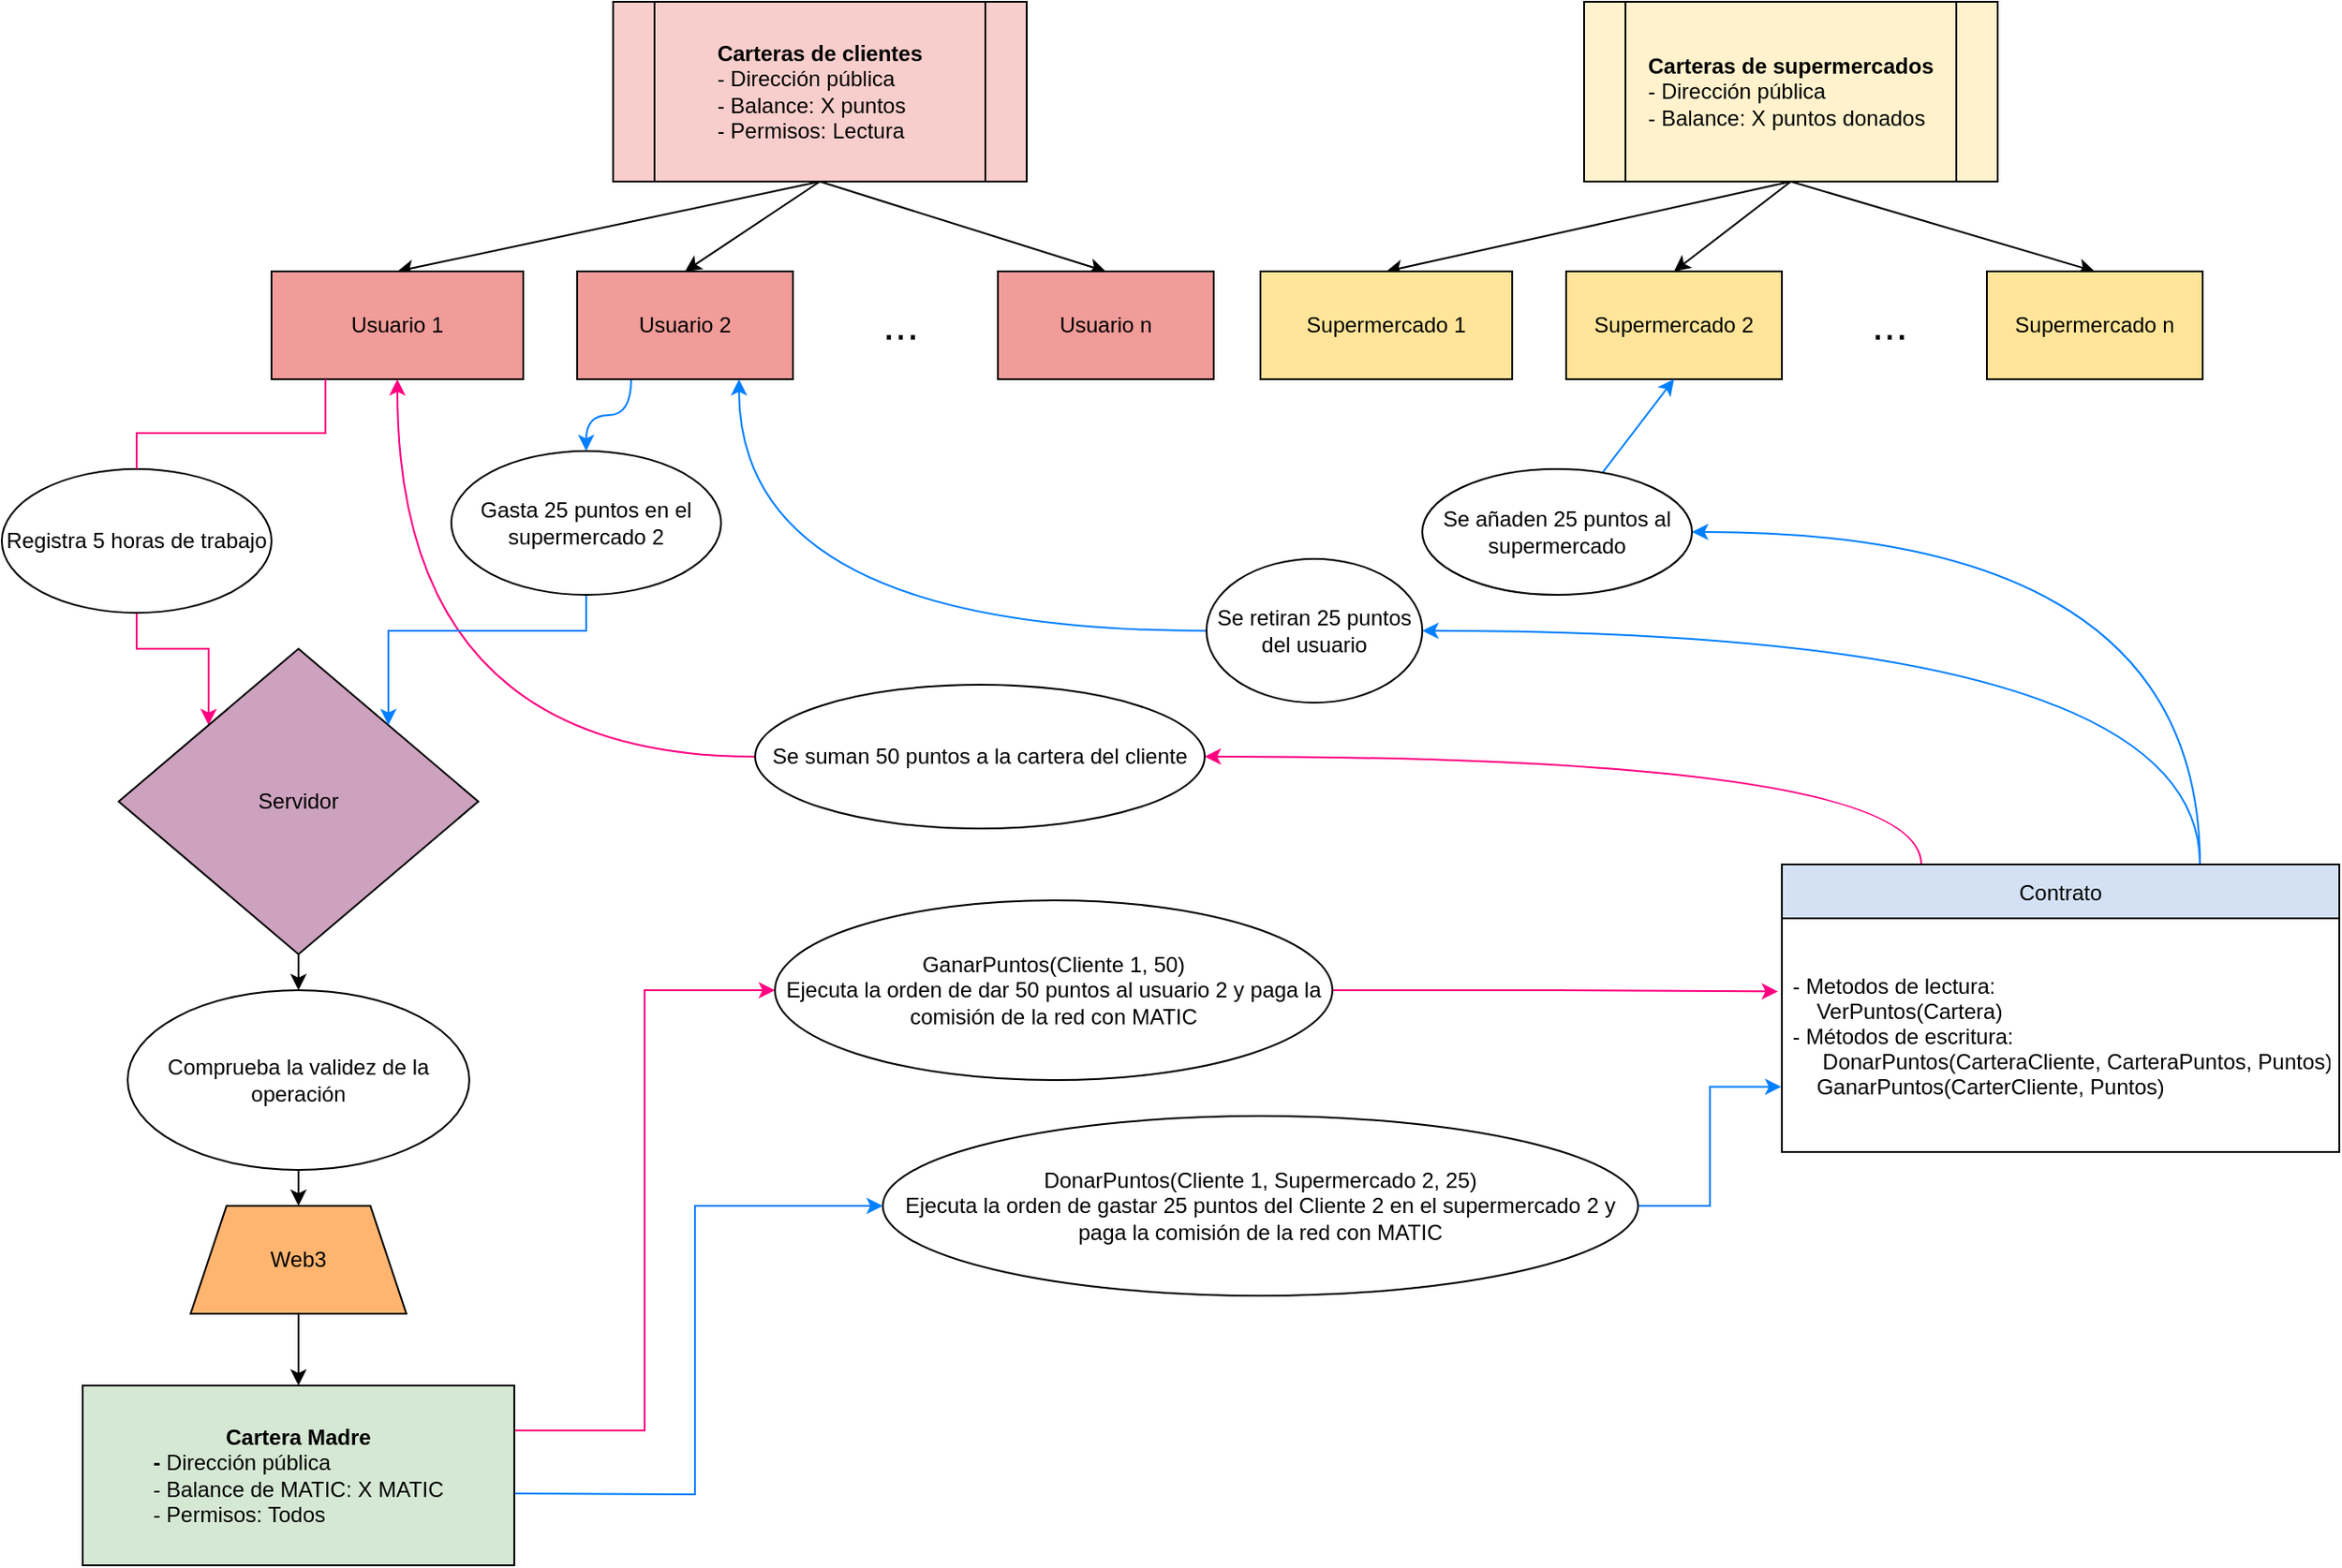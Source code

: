 <mxfile version="17.1.0" type="github">
  <diagram id="tUxr16UzHkLMd2SmbaSk" name="Page-1">
    <mxGraphModel dx="2249" dy="726" grid="1" gridSize="10" guides="1" tooltips="1" connect="1" arrows="1" fold="1" page="1" pageScale="1" pageWidth="827" pageHeight="1169" math="0" shadow="0">
      <root>
        <mxCell id="0" />
        <mxCell id="1" parent="0" />
        <mxCell id="Mc4nvprI8IaPf4unHZPA-45" style="edgeStyle=elbowEdgeStyle;rounded=0;orthogonalLoop=1;jettySize=auto;html=1;exitX=1;exitY=0.25;exitDx=0;exitDy=0;fontSize=12;strokeColor=#FF0080;fillColor=#0000FF;" parent="1" source="Mc4nvprI8IaPf4unHZPA-1" target="Mc4nvprI8IaPf4unHZPA-43" edge="1">
          <mxGeometry relative="1" as="geometry" />
        </mxCell>
        <mxCell id="Mc4nvprI8IaPf4unHZPA-56" style="edgeStyle=orthogonalEdgeStyle;rounded=0;orthogonalLoop=1;jettySize=auto;html=1;entryX=0;entryY=0.5;entryDx=0;entryDy=0;fontSize=12;strokeColor=#007FFF;fillColor=#0000FF;" parent="1" target="Mc4nvprI8IaPf4unHZPA-44" edge="1">
          <mxGeometry relative="1" as="geometry">
            <mxPoint x="140" y="1080" as="sourcePoint" />
          </mxGeometry>
        </mxCell>
        <mxCell id="Mc4nvprI8IaPf4unHZPA-1" value="&lt;font&gt;&lt;b style=&quot;font-size: 12px&quot;&gt;Cartera Madre&lt;/b&gt;&lt;br&gt;&lt;div style=&quot;text-align: left&quot;&gt;&lt;b&gt;- &lt;/b&gt;Dirección pública&lt;/div&gt;&lt;/font&gt;&lt;div style=&quot;text-align: left&quot;&gt;&lt;span&gt;&lt;font style=&quot;font-size: 12px&quot;&gt;- Balance de MATIC: X MATIC&lt;/font&gt;&lt;/span&gt;&lt;/div&gt;&lt;font style=&quot;font-size: 12px&quot;&gt;&lt;div style=&quot;text-align: left&quot;&gt;- Permisos: Todos&lt;/div&gt;&lt;/font&gt;" style="rounded=0;whiteSpace=wrap;html=1;shadow=0;fillColor=#D5E8D4;" parent="1" vertex="1">
          <mxGeometry x="-95" y="1020" width="240" height="100" as="geometry" />
        </mxCell>
        <mxCell id="Mc4nvprI8IaPf4unHZPA-59" style="edgeStyle=orthogonalEdgeStyle;curved=1;rounded=0;orthogonalLoop=1;jettySize=auto;html=1;exitX=0.25;exitY=0;exitDx=0;exitDy=0;entryX=1;entryY=0.5;entryDx=0;entryDy=0;fontSize=12;strokeColor=#FF0080;fillColor=#FF0080;" parent="1" source="Mc4nvprI8IaPf4unHZPA-85" target="Mc4nvprI8IaPf4unHZPA-50" edge="1">
          <mxGeometry relative="1" as="geometry">
            <mxPoint x="918.5" y="700" as="sourcePoint" />
          </mxGeometry>
        </mxCell>
        <mxCell id="Mc4nvprI8IaPf4unHZPA-72" style="edgeStyle=orthogonalEdgeStyle;curved=1;rounded=0;orthogonalLoop=1;jettySize=auto;html=1;exitX=0.75;exitY=0;exitDx=0;exitDy=0;entryX=1;entryY=0.5;entryDx=0;entryDy=0;fontSize=12;strokeColor=#007FFF;fillColor=#FF0080;elbow=vertical;" parent="1" source="Mc4nvprI8IaPf4unHZPA-85" target="Mc4nvprI8IaPf4unHZPA-71" edge="1">
          <mxGeometry relative="1" as="geometry">
            <mxPoint x="1026" y="700" as="sourcePoint" />
          </mxGeometry>
        </mxCell>
        <mxCell id="Mc4nvprI8IaPf4unHZPA-75" style="edgeStyle=orthogonalEdgeStyle;curved=1;rounded=0;orthogonalLoop=1;jettySize=auto;html=1;exitX=0.75;exitY=0;exitDx=0;exitDy=0;entryX=1;entryY=0.5;entryDx=0;entryDy=0;fontSize=12;strokeColor=#007FFF;fillColor=#FF0080;elbow=vertical;" parent="1" source="Mc4nvprI8IaPf4unHZPA-85" target="Mc4nvprI8IaPf4unHZPA-74" edge="1">
          <mxGeometry relative="1" as="geometry">
            <mxPoint x="1026" y="700" as="sourcePoint" />
          </mxGeometry>
        </mxCell>
        <mxCell id="hB_9mjpf4FpQSUmTBsQM-5" style="edgeStyle=none;rounded=0;orthogonalLoop=1;jettySize=auto;html=1;exitX=0.5;exitY=1;exitDx=0;exitDy=0;entryX=0.5;entryY=0;entryDx=0;entryDy=0;fontSize=12;strokeColor=#000000;fillColor=#FF0080;" parent="1" source="Mc4nvprI8IaPf4unHZPA-5" target="Mc4nvprI8IaPf4unHZPA-8" edge="1">
          <mxGeometry relative="1" as="geometry" />
        </mxCell>
        <mxCell id="hB_9mjpf4FpQSUmTBsQM-6" style="edgeStyle=none;rounded=0;orthogonalLoop=1;jettySize=auto;html=1;exitX=0.5;exitY=1;exitDx=0;exitDy=0;entryX=0.5;entryY=0;entryDx=0;entryDy=0;fontSize=12;strokeColor=#000000;fillColor=#FF0080;" parent="1" source="Mc4nvprI8IaPf4unHZPA-5" target="Mc4nvprI8IaPf4unHZPA-16" edge="1">
          <mxGeometry relative="1" as="geometry" />
        </mxCell>
        <mxCell id="hB_9mjpf4FpQSUmTBsQM-7" style="edgeStyle=none;rounded=0;orthogonalLoop=1;jettySize=auto;html=1;exitX=0.5;exitY=1;exitDx=0;exitDy=0;entryX=0.5;entryY=0;entryDx=0;entryDy=0;fontSize=12;strokeColor=#000000;fillColor=#FF0080;" parent="1" source="Mc4nvprI8IaPf4unHZPA-5" target="Mc4nvprI8IaPf4unHZPA-7" edge="1">
          <mxGeometry relative="1" as="geometry" />
        </mxCell>
        <mxCell id="Mc4nvprI8IaPf4unHZPA-5" value="&lt;b&gt;Carteras de clientes&lt;/b&gt;&lt;br&gt;&lt;div style=&quot;text-align: left&quot;&gt;- Dirección pública&lt;/div&gt;&lt;div style=&quot;text-align: left&quot;&gt;&lt;span&gt;- Balance: X puntos&lt;/span&gt;&lt;/div&gt;&lt;div style=&quot;text-align: left&quot;&gt;&lt;span&gt;- Permisos: Lectura&lt;/span&gt;&lt;/div&gt;" style="shape=process;whiteSpace=wrap;html=1;backgroundOutline=1;fillColor=#F8CECC;" parent="1" vertex="1">
          <mxGeometry x="200" y="250" width="230" height="100" as="geometry" />
        </mxCell>
        <mxCell id="Mc4nvprI8IaPf4unHZPA-31" style="edgeStyle=orthogonalEdgeStyle;rounded=0;orthogonalLoop=1;jettySize=auto;html=1;exitX=0.5;exitY=1;exitDx=0;exitDy=0;entryX=0;entryY=0;entryDx=0;entryDy=0;fontSize=12;startArrow=none;strokeColor=#FF0080;" parent="1" source="Mc4nvprI8IaPf4unHZPA-34" target="Mc4nvprI8IaPf4unHZPA-29" edge="1">
          <mxGeometry relative="1" as="geometry" />
        </mxCell>
        <mxCell id="Mc4nvprI8IaPf4unHZPA-7" value="Usuario 1" style="rounded=0;whiteSpace=wrap;html=1;fillColor=#F19C99;" parent="1" vertex="1">
          <mxGeometry x="10" y="400" width="140" height="60" as="geometry" />
        </mxCell>
        <mxCell id="Mc4nvprI8IaPf4unHZPA-54" style="edgeStyle=orthogonalEdgeStyle;curved=1;rounded=0;orthogonalLoop=1;jettySize=auto;html=1;exitX=0.25;exitY=1;exitDx=0;exitDy=0;entryX=0.5;entryY=0;entryDx=0;entryDy=0;fontSize=12;strokeColor=#007FFF;fillColor=#0000FF;" parent="1" source="Mc4nvprI8IaPf4unHZPA-8" target="Mc4nvprI8IaPf4unHZPA-53" edge="1">
          <mxGeometry relative="1" as="geometry" />
        </mxCell>
        <mxCell id="Mc4nvprI8IaPf4unHZPA-8" value="Usuario 2" style="rounded=0;whiteSpace=wrap;html=1;fillColor=#F19C99;" parent="1" vertex="1">
          <mxGeometry x="180" y="400" width="120" height="60" as="geometry" />
        </mxCell>
        <mxCell id="Mc4nvprI8IaPf4unHZPA-15" value="&lt;font style=&quot;font-size: 24px&quot;&gt;...&lt;/font&gt;" style="text;html=1;strokeColor=none;fillColor=none;align=center;verticalAlign=middle;whiteSpace=wrap;rounded=0;fontSize=12;" parent="1" vertex="1">
          <mxGeometry x="330" y="415" width="60" height="30" as="geometry" />
        </mxCell>
        <mxCell id="Mc4nvprI8IaPf4unHZPA-16" value="&lt;font style=&quot;font-size: 12px&quot;&gt;Usuario n&lt;/font&gt;" style="rounded=0;whiteSpace=wrap;html=1;fillColor=#F19C99;" parent="1" vertex="1">
          <mxGeometry x="414" y="400" width="120" height="60" as="geometry" />
        </mxCell>
        <mxCell id="hB_9mjpf4FpQSUmTBsQM-8" style="edgeStyle=none;rounded=0;orthogonalLoop=1;jettySize=auto;html=1;exitX=0.5;exitY=1;exitDx=0;exitDy=0;entryX=0.5;entryY=0;entryDx=0;entryDy=0;fontSize=12;strokeColor=#000000;fillColor=#FF0080;" parent="1" source="Mc4nvprI8IaPf4unHZPA-18" target="Mc4nvprI8IaPf4unHZPA-20" edge="1">
          <mxGeometry relative="1" as="geometry" />
        </mxCell>
        <mxCell id="hB_9mjpf4FpQSUmTBsQM-9" style="edgeStyle=none;rounded=0;orthogonalLoop=1;jettySize=auto;html=1;exitX=0.5;exitY=1;exitDx=0;exitDy=0;entryX=0.5;entryY=0;entryDx=0;entryDy=0;fontSize=12;strokeColor=#000000;fillColor=#FF0080;" parent="1" source="Mc4nvprI8IaPf4unHZPA-18" target="Mc4nvprI8IaPf4unHZPA-21" edge="1">
          <mxGeometry relative="1" as="geometry" />
        </mxCell>
        <mxCell id="hB_9mjpf4FpQSUmTBsQM-10" style="edgeStyle=none;rounded=0;orthogonalLoop=1;jettySize=auto;html=1;exitX=0.5;exitY=1;exitDx=0;exitDy=0;entryX=0.5;entryY=0;entryDx=0;entryDy=0;fontSize=12;strokeColor=#000000;fillColor=#FF0080;" parent="1" source="Mc4nvprI8IaPf4unHZPA-18" target="Mc4nvprI8IaPf4unHZPA-25" edge="1">
          <mxGeometry relative="1" as="geometry" />
        </mxCell>
        <mxCell id="Mc4nvprI8IaPf4unHZPA-18" value="&lt;b&gt;Carteras de supermercados&lt;/b&gt;&lt;br&gt;&lt;div style=&quot;text-align: left&quot;&gt;- Dirección pública&lt;/div&gt;&lt;div style=&quot;text-align: left&quot;&gt;&lt;span&gt;- Balance: X puntos donados&lt;/span&gt;&lt;/div&gt;" style="shape=process;whiteSpace=wrap;html=1;backgroundOutline=1;fillColor=#FFF2CC;" parent="1" vertex="1">
          <mxGeometry x="740" y="250" width="230" height="100" as="geometry" />
        </mxCell>
        <mxCell id="Mc4nvprI8IaPf4unHZPA-20" value="Supermercado 1" style="rounded=0;whiteSpace=wrap;html=1;fillColor=#FFE599;" parent="1" vertex="1">
          <mxGeometry x="560" y="400" width="140" height="60" as="geometry" />
        </mxCell>
        <mxCell id="Mc4nvprI8IaPf4unHZPA-21" value="Supermercado 2" style="rounded=0;whiteSpace=wrap;html=1;fillColor=#FFE599;" parent="1" vertex="1">
          <mxGeometry x="730" y="400" width="120" height="60" as="geometry" />
        </mxCell>
        <mxCell id="Mc4nvprI8IaPf4unHZPA-24" value="&lt;font style=&quot;font-size: 24px&quot;&gt;...&lt;/font&gt;" style="text;html=1;strokeColor=none;fillColor=none;align=center;verticalAlign=middle;whiteSpace=wrap;rounded=0;fontSize=12;" parent="1" vertex="1">
          <mxGeometry x="880" y="415" width="60" height="30" as="geometry" />
        </mxCell>
        <mxCell id="Mc4nvprI8IaPf4unHZPA-25" value="&lt;font style=&quot;font-size: 12px&quot;&gt;Supermercado n&lt;/font&gt;" style="rounded=0;whiteSpace=wrap;html=1;fillColor=#FFE599;" parent="1" vertex="1">
          <mxGeometry x="964" y="400" width="120" height="60" as="geometry" />
        </mxCell>
        <mxCell id="Mc4nvprI8IaPf4unHZPA-78" style="edgeStyle=none;rounded=0;orthogonalLoop=1;jettySize=auto;html=1;exitX=0.5;exitY=1;exitDx=0;exitDy=0;entryX=0.5;entryY=0;entryDx=0;entryDy=0;fontSize=12;strokeColor=#000000;fillColor=#FF0080;elbow=vertical;" parent="1" source="Mc4nvprI8IaPf4unHZPA-29" target="Mc4nvprI8IaPf4unHZPA-77" edge="1">
          <mxGeometry relative="1" as="geometry" />
        </mxCell>
        <mxCell id="Mc4nvprI8IaPf4unHZPA-29" value="Servidor" style="rhombus;whiteSpace=wrap;html=1;fontSize=12;fillColor=#CDA2BE;" parent="1" vertex="1">
          <mxGeometry x="-75" y="610" width="200" height="170" as="geometry" />
        </mxCell>
        <mxCell id="Mc4nvprI8IaPf4unHZPA-36" style="edgeStyle=orthogonalEdgeStyle;rounded=0;orthogonalLoop=1;jettySize=auto;html=1;exitX=0.5;exitY=1;exitDx=0;exitDy=0;entryX=0.5;entryY=0;entryDx=0;entryDy=0;fontSize=12;" parent="1" source="Mc4nvprI8IaPf4unHZPA-32" target="Mc4nvprI8IaPf4unHZPA-1" edge="1">
          <mxGeometry relative="1" as="geometry" />
        </mxCell>
        <mxCell id="Mc4nvprI8IaPf4unHZPA-32" value="Web3" style="shape=trapezoid;perimeter=trapezoidPerimeter;whiteSpace=wrap;html=1;fixedSize=1;fontSize=12;fillColor=#FFB570;" parent="1" vertex="1">
          <mxGeometry x="-35" y="920" width="120" height="60" as="geometry" />
        </mxCell>
        <mxCell id="Mc4nvprI8IaPf4unHZPA-34" value="Registra 5 horas de trabajo" style="ellipse;whiteSpace=wrap;html=1;fontSize=12;" parent="1" vertex="1">
          <mxGeometry x="-140" y="510" width="150" height="80" as="geometry" />
        </mxCell>
        <mxCell id="Mc4nvprI8IaPf4unHZPA-35" value="" style="edgeStyle=orthogonalEdgeStyle;rounded=0;orthogonalLoop=1;jettySize=auto;html=1;entryX=0.5;entryY=0;entryDx=0;entryDy=0;fontSize=12;endArrow=none;strokeColor=#FF0080;fillColor=#0000FF;" parent="1" target="Mc4nvprI8IaPf4unHZPA-34" edge="1">
          <mxGeometry relative="1" as="geometry">
            <mxPoint x="40" y="460" as="sourcePoint" />
            <mxPoint x="140" y="600" as="targetPoint" />
            <Array as="points">
              <mxPoint x="40" y="490" />
              <mxPoint x="-65" y="490" />
            </Array>
          </mxGeometry>
        </mxCell>
        <mxCell id="Mc4nvprI8IaPf4unHZPA-46" style="edgeStyle=orthogonalEdgeStyle;rounded=0;orthogonalLoop=1;jettySize=auto;html=1;exitX=1;exitY=0.5;exitDx=0;exitDy=0;fontSize=12;strokeColor=#FF0080;fillColor=#0000FF;entryX=-0.007;entryY=0.313;entryDx=0;entryDy=0;entryPerimeter=0;" parent="1" source="Mc4nvprI8IaPf4unHZPA-43" target="Mc4nvprI8IaPf4unHZPA-86" edge="1">
          <mxGeometry relative="1" as="geometry">
            <mxPoint x="811" y="725" as="targetPoint" />
          </mxGeometry>
        </mxCell>
        <mxCell id="Mc4nvprI8IaPf4unHZPA-43" value="GanarPuntos(Cliente 1, 50)&lt;br&gt;Ejecuta la orden de dar 50 puntos al usuario 2 y paga la comisión de la red con MATIC" style="ellipse;whiteSpace=wrap;html=1;fontSize=12;" parent="1" vertex="1">
          <mxGeometry x="290" y="750" width="310" height="100" as="geometry" />
        </mxCell>
        <mxCell id="Mc4nvprI8IaPf4unHZPA-58" style="edgeStyle=orthogonalEdgeStyle;rounded=0;orthogonalLoop=1;jettySize=auto;html=1;exitX=1;exitY=0.5;exitDx=0;exitDy=0;entryX=-0.001;entryY=0.721;entryDx=0;entryDy=0;fontSize=12;strokeColor=#007FFF;fillColor=#0000FF;entryPerimeter=0;" parent="1" source="Mc4nvprI8IaPf4unHZPA-44" target="Mc4nvprI8IaPf4unHZPA-86" edge="1">
          <mxGeometry relative="1" as="geometry">
            <mxPoint x="811" y="750" as="targetPoint" />
          </mxGeometry>
        </mxCell>
        <mxCell id="Mc4nvprI8IaPf4unHZPA-44" value="DonarPuntos(Cliente 1, Supermercado 2, 25)&lt;br&gt;Ejecuta la orden de gastar 25 puntos del Cliente 2 en el supermercado 2 y paga la comisión de la red con MATIC" style="ellipse;whiteSpace=wrap;html=1;fontSize=12;" parent="1" vertex="1">
          <mxGeometry x="350" y="870" width="420" height="100" as="geometry" />
        </mxCell>
        <mxCell id="Mc4nvprI8IaPf4unHZPA-60" style="edgeStyle=orthogonalEdgeStyle;curved=1;rounded=0;orthogonalLoop=1;jettySize=auto;html=1;exitX=0;exitY=0.5;exitDx=0;exitDy=0;entryX=0.5;entryY=1;entryDx=0;entryDy=0;fontSize=12;strokeColor=#FF0080;fillColor=#FF0080;" parent="1" source="Mc4nvprI8IaPf4unHZPA-50" target="Mc4nvprI8IaPf4unHZPA-7" edge="1">
          <mxGeometry relative="1" as="geometry" />
        </mxCell>
        <mxCell id="Mc4nvprI8IaPf4unHZPA-50" value="Se suman 50 puntos a la cartera del cliente" style="ellipse;whiteSpace=wrap;html=1;fontSize=12;" parent="1" vertex="1">
          <mxGeometry x="279" y="630" width="250" height="80" as="geometry" />
        </mxCell>
        <mxCell id="Mc4nvprI8IaPf4unHZPA-55" style="edgeStyle=orthogonalEdgeStyle;rounded=0;orthogonalLoop=1;jettySize=auto;html=1;exitX=0.5;exitY=1;exitDx=0;exitDy=0;fontSize=12;strokeColor=#007FFF;fillColor=#0000FF;entryX=1;entryY=0;entryDx=0;entryDy=0;" parent="1" source="Mc4nvprI8IaPf4unHZPA-53" target="Mc4nvprI8IaPf4unHZPA-29" edge="1">
          <mxGeometry relative="1" as="geometry">
            <Array as="points">
              <mxPoint x="185" y="600" />
              <mxPoint x="75" y="600" />
            </Array>
          </mxGeometry>
        </mxCell>
        <mxCell id="Mc4nvprI8IaPf4unHZPA-53" value="Gasta 25 puntos en el supermercado 2" style="ellipse;whiteSpace=wrap;html=1;fontSize=12;" parent="1" vertex="1">
          <mxGeometry x="110" y="500" width="150" height="80" as="geometry" />
        </mxCell>
        <mxCell id="Mc4nvprI8IaPf4unHZPA-73" style="edgeStyle=orthogonalEdgeStyle;curved=1;rounded=0;orthogonalLoop=1;jettySize=auto;html=1;exitX=0;exitY=0.5;exitDx=0;exitDy=0;entryX=0.75;entryY=1;entryDx=0;entryDy=0;fontSize=12;strokeColor=#007FFF;fillColor=#FF0080;elbow=vertical;" parent="1" source="Mc4nvprI8IaPf4unHZPA-71" target="Mc4nvprI8IaPf4unHZPA-8" edge="1">
          <mxGeometry relative="1" as="geometry" />
        </mxCell>
        <mxCell id="Mc4nvprI8IaPf4unHZPA-71" value="Se retiran 25 puntos del usuario" style="ellipse;whiteSpace=wrap;html=1;fontSize=12;" parent="1" vertex="1">
          <mxGeometry x="530" y="560" width="120" height="80" as="geometry" />
        </mxCell>
        <mxCell id="Mc4nvprI8IaPf4unHZPA-76" style="rounded=0;orthogonalLoop=1;jettySize=auto;html=1;entryX=0.5;entryY=1;entryDx=0;entryDy=0;fontSize=12;strokeColor=#007FFF;fillColor=#FF0080;elbow=vertical;" parent="1" source="Mc4nvprI8IaPf4unHZPA-74" target="Mc4nvprI8IaPf4unHZPA-21" edge="1">
          <mxGeometry relative="1" as="geometry" />
        </mxCell>
        <mxCell id="Mc4nvprI8IaPf4unHZPA-74" value="Se añaden 25 puntos al supermercado" style="ellipse;whiteSpace=wrap;html=1;fontSize=12;" parent="1" vertex="1">
          <mxGeometry x="650" y="510" width="150" height="70" as="geometry" />
        </mxCell>
        <mxCell id="Mc4nvprI8IaPf4unHZPA-79" style="edgeStyle=none;rounded=0;orthogonalLoop=1;jettySize=auto;html=1;exitX=0.5;exitY=1;exitDx=0;exitDy=0;fontSize=12;strokeColor=#000000;fillColor=#FF0080;elbow=vertical;" parent="1" source="Mc4nvprI8IaPf4unHZPA-77" target="Mc4nvprI8IaPf4unHZPA-32" edge="1">
          <mxGeometry relative="1" as="geometry" />
        </mxCell>
        <mxCell id="Mc4nvprI8IaPf4unHZPA-77" value="Comprueba la validez de la operación" style="ellipse;whiteSpace=wrap;html=1;fontSize=12;" parent="1" vertex="1">
          <mxGeometry x="-70" y="800" width="190" height="100" as="geometry" />
        </mxCell>
        <mxCell id="Mc4nvprI8IaPf4unHZPA-85" value="Contrato" style="swimlane;fontStyle=0;childLayout=stackLayout;horizontal=1;startSize=30;horizontalStack=0;resizeParent=1;resizeParentMax=0;resizeLast=0;collapsible=1;marginBottom=0;shadow=0;fontSize=12;fillColor=#D4E1F5;" parent="1" vertex="1">
          <mxGeometry x="850" y="730" width="310" height="160" as="geometry" />
        </mxCell>
        <mxCell id="Mc4nvprI8IaPf4unHZPA-86" value="- Metodos de lectura:&#xa;     VerPuntos(Cartera)&#xa;- Métodos de escritura:  &#xa;     DonarPuntos(CarteraCliente, CarteraPuntos, Puntos)&#xa;     GanarPuntos(CarterCliente, Puntos)" style="text;strokeColor=none;fillColor=none;align=left;verticalAlign=middle;spacingLeft=4;spacingRight=4;overflow=hidden;points=[[0,0.5],[1,0.5]];portConstraint=eastwest;rotatable=0;shadow=0;fontSize=12;" parent="Mc4nvprI8IaPf4unHZPA-85" vertex="1">
          <mxGeometry y="30" width="310" height="130" as="geometry" />
        </mxCell>
      </root>
    </mxGraphModel>
  </diagram>
</mxfile>
